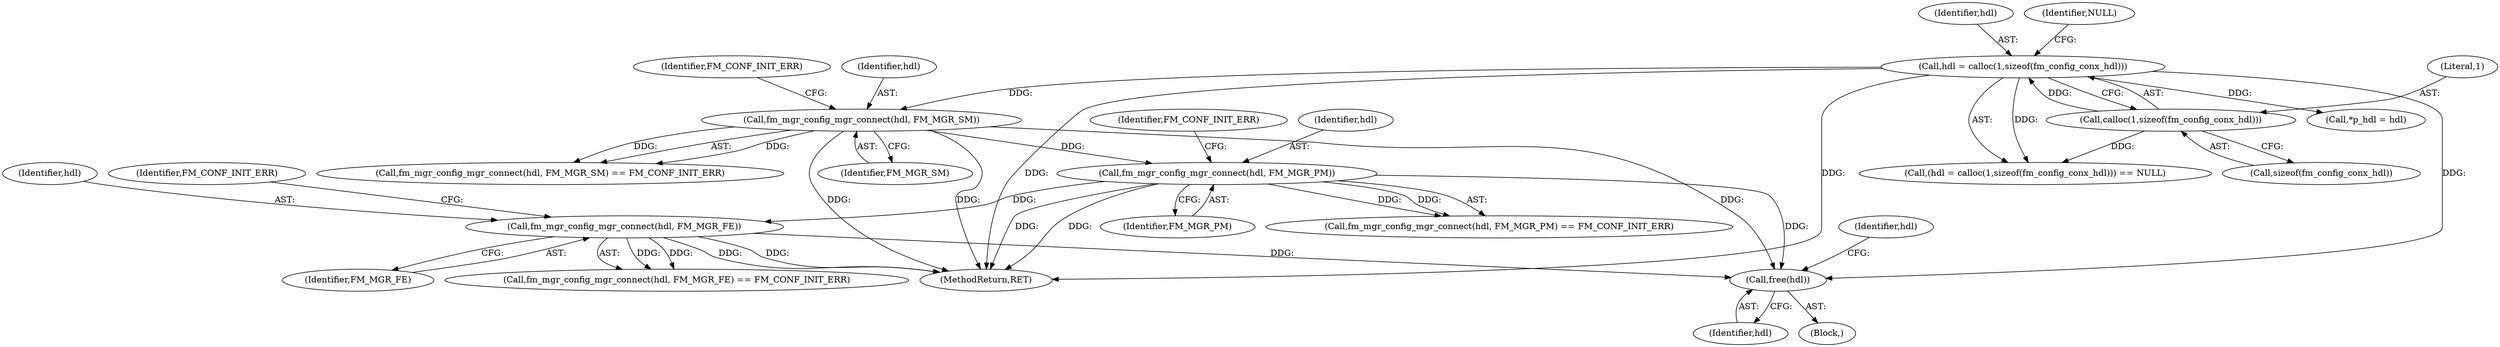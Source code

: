 digraph "1_opa-ff_c5759e7b76f5bf844be6c6641cc1b356bbc83869_2@API" {
"1000183" [label="(Call,free(hdl))"];
"1000168" [label="(Call,fm_mgr_config_mgr_connect(hdl, FM_MGR_FE))"];
"1000157" [label="(Call,fm_mgr_config_mgr_connect(hdl, FM_MGR_PM))"];
"1000146" [label="(Call,fm_mgr_config_mgr_connect(hdl, FM_MGR_SM))"];
"1000113" [label="(Call,hdl = calloc(1,sizeof(fm_config_conx_hdl)))"];
"1000115" [label="(Call,calloc(1,sizeof(fm_config_conx_hdl)))"];
"1000157" [label="(Call,fm_mgr_config_mgr_connect(hdl, FM_MGR_PM))"];
"1000190" [label="(MethodReturn,RET)"];
"1000170" [label="(Identifier,FM_MGR_FE)"];
"1000112" [label="(Call,(hdl = calloc(1,sizeof(fm_config_conx_hdl))) == NULL)"];
"1000116" [label="(Literal,1)"];
"1000158" [label="(Identifier,hdl)"];
"1000148" [label="(Identifier,FM_MGR_SM)"];
"1000183" [label="(Call,free(hdl))"];
"1000114" [label="(Identifier,hdl)"];
"1000159" [label="(Identifier,FM_MGR_PM)"];
"1000184" [label="(Identifier,hdl)"];
"1000186" [label="(Identifier,hdl)"];
"1000113" [label="(Call,hdl = calloc(1,sizeof(fm_config_conx_hdl)))"];
"1000169" [label="(Identifier,hdl)"];
"1000115" [label="(Call,calloc(1,sizeof(fm_config_conx_hdl)))"];
"1000119" [label="(Identifier,NULL)"];
"1000117" [label="(Call,sizeof(fm_config_conx_hdl))"];
"1000146" [label="(Call,fm_mgr_config_mgr_connect(hdl, FM_MGR_SM))"];
"1000171" [label="(Identifier,FM_CONF_INIT_ERR)"];
"1000182" [label="(Block,)"];
"1000156" [label="(Call,fm_mgr_config_mgr_connect(hdl, FM_MGR_PM) == FM_CONF_INIT_ERR)"];
"1000167" [label="(Call,fm_mgr_config_mgr_connect(hdl, FM_MGR_FE) == FM_CONF_INIT_ERR)"];
"1000145" [label="(Call,fm_mgr_config_mgr_connect(hdl, FM_MGR_SM) == FM_CONF_INIT_ERR)"];
"1000147" [label="(Identifier,hdl)"];
"1000160" [label="(Identifier,FM_CONF_INIT_ERR)"];
"1000130" [label="(Call,*p_hdl = hdl)"];
"1000149" [label="(Identifier,FM_CONF_INIT_ERR)"];
"1000168" [label="(Call,fm_mgr_config_mgr_connect(hdl, FM_MGR_FE))"];
"1000183" -> "1000182"  [label="AST: "];
"1000183" -> "1000184"  [label="CFG: "];
"1000184" -> "1000183"  [label="AST: "];
"1000186" -> "1000183"  [label="CFG: "];
"1000168" -> "1000183"  [label="DDG: "];
"1000113" -> "1000183"  [label="DDG: "];
"1000157" -> "1000183"  [label="DDG: "];
"1000146" -> "1000183"  [label="DDG: "];
"1000168" -> "1000167"  [label="AST: "];
"1000168" -> "1000170"  [label="CFG: "];
"1000169" -> "1000168"  [label="AST: "];
"1000170" -> "1000168"  [label="AST: "];
"1000171" -> "1000168"  [label="CFG: "];
"1000168" -> "1000190"  [label="DDG: "];
"1000168" -> "1000190"  [label="DDG: "];
"1000168" -> "1000167"  [label="DDG: "];
"1000168" -> "1000167"  [label="DDG: "];
"1000157" -> "1000168"  [label="DDG: "];
"1000157" -> "1000156"  [label="AST: "];
"1000157" -> "1000159"  [label="CFG: "];
"1000158" -> "1000157"  [label="AST: "];
"1000159" -> "1000157"  [label="AST: "];
"1000160" -> "1000157"  [label="CFG: "];
"1000157" -> "1000190"  [label="DDG: "];
"1000157" -> "1000190"  [label="DDG: "];
"1000157" -> "1000156"  [label="DDG: "];
"1000157" -> "1000156"  [label="DDG: "];
"1000146" -> "1000157"  [label="DDG: "];
"1000146" -> "1000145"  [label="AST: "];
"1000146" -> "1000148"  [label="CFG: "];
"1000147" -> "1000146"  [label="AST: "];
"1000148" -> "1000146"  [label="AST: "];
"1000149" -> "1000146"  [label="CFG: "];
"1000146" -> "1000190"  [label="DDG: "];
"1000146" -> "1000190"  [label="DDG: "];
"1000146" -> "1000145"  [label="DDG: "];
"1000146" -> "1000145"  [label="DDG: "];
"1000113" -> "1000146"  [label="DDG: "];
"1000113" -> "1000112"  [label="AST: "];
"1000113" -> "1000115"  [label="CFG: "];
"1000114" -> "1000113"  [label="AST: "];
"1000115" -> "1000113"  [label="AST: "];
"1000119" -> "1000113"  [label="CFG: "];
"1000113" -> "1000190"  [label="DDG: "];
"1000113" -> "1000190"  [label="DDG: "];
"1000113" -> "1000112"  [label="DDG: "];
"1000115" -> "1000113"  [label="DDG: "];
"1000113" -> "1000130"  [label="DDG: "];
"1000115" -> "1000117"  [label="CFG: "];
"1000116" -> "1000115"  [label="AST: "];
"1000117" -> "1000115"  [label="AST: "];
"1000115" -> "1000112"  [label="DDG: "];
}
